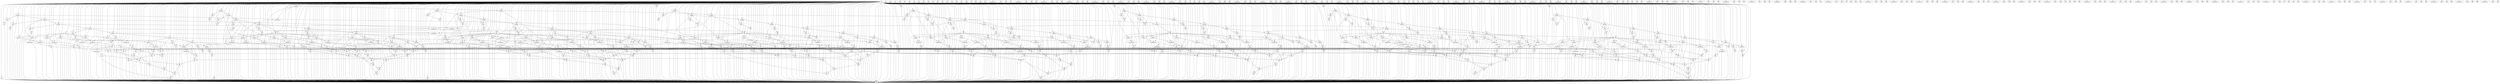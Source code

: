 digraph G {
0[label="0\n(Br)"];
1[label="1\n(PHI)"];
2[label="2\n(GetElementPtr)"];
3[label="3\n(Load)"];
4[label="4\n(Shl)"];
5[label="5\n(Br)"];
6[label="6\n(PHI)"];
7[label="7\n(PHI)"];
8[label="8\n(GetElementPtr)"];
9[label="9\n(Load)"];
10[label="10\n(IndexAdd)"];
11[label="11\n(GetElementPtr)"];
12[label="12\n(Load)"];
13[label="13\n(Mul)"];
14[label="14\n(Add)"];
15[label="15\n(IndexAdd)"];
16[label="16\n(ICmp)"];
17[label="17\n(Br)"];
18[label="18\n(PHI)"];
19[label="19\n(PHI)"];
20[label="20\n(GetElementPtr)"];
21[label="21\n(Load)"];
22[label="22\n(IndexAdd)"];
23[label="23\n(GetElementPtr)"];
24[label="24\n(Load)"];
25[label="25\n(Mul)"];
26[label="26\n(Add)"];
27[label="27\n(IndexAdd)"];
28[label="28\n(ICmp)"];
29[label="29\n(Br)"];
30[label="30\n(PHI)"];
31[label="31\n(PHI)"];
32[label="32\n(GetElementPtr)"];
33[label="33\n(Load)"];
34[label="34\n(IndexAdd)"];
35[label="35\n(GetElementPtr)"];
36[label="36\n(Load)"];
37[label="37\n(Mul)"];
38[label="38\n(Add)"];
39[label="39\n(IndexAdd)"];
40[label="40\n(ICmp)"];
41[label="41\n(Br)"];
42[label="42\n(PHI)"];
43[label="43\n(PHI)"];
44[label="44\n(GetElementPtr)"];
45[label="45\n(Load)"];
46[label="46\n(IndexAdd)"];
47[label="47\n(GetElementPtr)"];
48[label="48\n(Load)"];
49[label="49\n(Mul)"];
50[label="50\n(Add)"];
51[label="51\n(IndexAdd)"];
52[label="52\n(ICmp)"];
53[label="53\n(Br)"];
54[label="54\n(PHI)"];
55[label="55\n(PHI)"];
56[label="56\n(GetElementPtr)"];
57[label="57\n(Load)"];
58[label="58\n(IndexAdd)"];
59[label="59\n(GetElementPtr)"];
60[label="60\n(Load)"];
61[label="61\n(Mul)"];
62[label="62\n(Add)"];
63[label="63\n(IndexAdd)"];
64[label="64\n(ICmp)"];
65[label="65\n(Br)"];
66[label="66\n(PHI)"];
67[label="67\n(PHI)"];
68[label="68\n(GetElementPtr)"];
69[label="69\n(Load)"];
70[label="70\n(IndexAdd)"];
71[label="71\n(GetElementPtr)"];
72[label="72\n(Load)"];
73[label="73\n(Mul)"];
74[label="74\n(Add)"];
75[label="75\n(IndexAdd)"];
76[label="76\n(ICmp)"];
77[label="77\n(Br)"];
78[label="78\n(PHI)"];
79[label="79\n(PHI)"];
80[label="80\n(GetElementPtr)"];
81[label="81\n(Load)"];
82[label="82\n(IndexAdd)"];
83[label="83\n(GetElementPtr)"];
84[label="84\n(Load)"];
85[label="85\n(Mul)"];
86[label="86\n(Add)"];
87[label="87\n(IndexAdd)"];
88[label="88\n(ICmp)"];
89[label="89\n(Br)"];
90[label="90\n(PHI)"];
91[label="91\n(PHI)"];
92[label="92\n(GetElementPtr)"];
93[label="93\n(Load)"];
94[label="94\n(IndexAdd)"];
95[label="95\n(GetElementPtr)"];
96[label="96\n(Load)"];
97[label="97\n(Mul)"];
98[label="98\n(Add)"];
99[label="99\n(IndexAdd)"];
100[label="100\n(ICmp)"];
101[label="101\n(Br)"];
102[label="102\n(Store)"];
103[label="103\n(IndexAdd)"];
104[label="104\n(ICmp)"];
105[label="105\n(Br)"];
106[label="106\n(PHI)"];
107[label="107\n(GetElementPtr)"];
108[label="108\n(Load)"];
109[label="109\n(Shl)"];
110[label="110\n(Br)"];
111[label="111\n(PHI)"];
112[label="112\n(PHI)"];
113[label="113\n(GetElementPtr)"];
114[label="114\n(Move)"];
115[label="115\n(IndexAdd)"];
116[label="116\n(GetElementPtr)"];
117[label="117\n(Load)"];
118[label="118\n(Mul)"];
119[label="119\n(Add)"];
120[label="120\n(IndexAdd)"];
121[label="121\n(ICmp)"];
122[label="122\n(Br)"];
123[label="123\n(PHI)"];
124[label="124\n(PHI)"];
125[label="125\n(GetElementPtr)"];
126[label="126\n(Move)"];
127[label="127\n(IndexAdd)"];
128[label="128\n(GetElementPtr)"];
129[label="129\n(Load)"];
130[label="130\n(Mul)"];
131[label="131\n(Add)"];
132[label="132\n(IndexAdd)"];
133[label="133\n(ICmp)"];
134[label="134\n(Br)"];
135[label="135\n(PHI)"];
136[label="136\n(PHI)"];
137[label="137\n(GetElementPtr)"];
138[label="138\n(Move)"];
139[label="139\n(IndexAdd)"];
140[label="140\n(GetElementPtr)"];
141[label="141\n(Load)"];
142[label="142\n(Mul)"];
143[label="143\n(Add)"];
144[label="144\n(IndexAdd)"];
145[label="145\n(ICmp)"];
146[label="146\n(Br)"];
147[label="147\n(PHI)"];
148[label="148\n(PHI)"];
149[label="149\n(GetElementPtr)"];
150[label="150\n(Move)"];
151[label="151\n(IndexAdd)"];
152[label="152\n(GetElementPtr)"];
153[label="153\n(Load)"];
154[label="154\n(Mul)"];
155[label="155\n(Add)"];
156[label="156\n(IndexAdd)"];
157[label="157\n(ICmp)"];
158[label="158\n(Br)"];
159[label="159\n(PHI)"];
160[label="160\n(PHI)"];
161[label="161\n(GetElementPtr)"];
162[label="162\n(Move)"];
163[label="163\n(IndexAdd)"];
164[label="164\n(GetElementPtr)"];
165[label="165\n(Load)"];
166[label="166\n(Mul)"];
167[label="167\n(Add)"];
168[label="168\n(IndexAdd)"];
169[label="169\n(ICmp)"];
170[label="170\n(Br)"];
171[label="171\n(PHI)"];
172[label="172\n(PHI)"];
173[label="173\n(GetElementPtr)"];
174[label="174\n(Move)"];
175[label="175\n(IndexAdd)"];
176[label="176\n(GetElementPtr)"];
177[label="177\n(Load)"];
178[label="178\n(Mul)"];
179[label="179\n(Add)"];
180[label="180\n(IndexAdd)"];
181[label="181\n(ICmp)"];
182[label="182\n(Br)"];
183[label="183\n(PHI)"];
184[label="184\n(PHI)"];
185[label="185\n(GetElementPtr)"];
186[label="186\n(Move)"];
187[label="187\n(IndexAdd)"];
188[label="188\n(GetElementPtr)"];
189[label="189\n(Load)"];
190[label="190\n(Mul)"];
191[label="191\n(Add)"];
192[label="192\n(IndexAdd)"];
193[label="193\n(ICmp)"];
194[label="194\n(Br)"];
195[label="195\n(PHI)"];
196[label="196\n(PHI)"];
197[label="197\n(GetElementPtr)"];
198[label="198\n(Move)"];
199[label="199\n(IndexAdd)"];
200[label="200\n(GetElementPtr)"];
201[label="201\n(Load)"];
202[label="202\n(Mul)"];
203[label="203\n(Add)"];
204[label="204\n(IndexAdd)"];
205[label="205\n(ICmp)"];
206[label="206\n(Br)"];
207[label="207\n(Store)"];
208[label="208\n(IndexAdd)"];
209[label="209\n(ICmp)"];
210[label="210\n(Br)"];
211[label="211\n(PHI)"];
212[label="212\n(GetElementPtr)"];
213[label="213\n(Load)"];
214[label="214\n(Shl)"];
215[label="215\n(Br)"];
216[label="216\n(PHI)"];
217[label="217\n(PHI)"];
218[label="218\n(GetElementPtr)"];
219[label="219\n(Move)"];
220[label="220\n(IndexAdd)"];
221[label="221\n(GetElementPtr)"];
222[label="222\n(Load)"];
223[label="223\n(Mul)"];
224[label="224\n(Add)"];
225[label="225\n(IndexAdd)"];
226[label="226\n(ICmp)"];
227[label="227\n(Br)"];
228[label="228\n(PHI)"];
229[label="229\n(PHI)"];
230[label="230\n(GetElementPtr)"];
231[label="231\n(Move)"];
232[label="232\n(IndexAdd)"];
233[label="233\n(GetElementPtr)"];
234[label="234\n(Load)"];
235[label="235\n(Mul)"];
236[label="236\n(Add)"];
237[label="237\n(IndexAdd)"];
238[label="238\n(ICmp)"];
239[label="239\n(Br)"];
240[label="240\n(PHI)"];
241[label="241\n(PHI)"];
242[label="242\n(GetElementPtr)"];
243[label="243\n(Move)"];
244[label="244\n(IndexAdd)"];
245[label="245\n(GetElementPtr)"];
246[label="246\n(Load)"];
247[label="247\n(Mul)"];
248[label="248\n(Add)"];
249[label="249\n(IndexAdd)"];
250[label="250\n(ICmp)"];
251[label="251\n(Br)"];
252[label="252\n(PHI)"];
253[label="253\n(PHI)"];
254[label="254\n(GetElementPtr)"];
255[label="255\n(Move)"];
256[label="256\n(IndexAdd)"];
257[label="257\n(GetElementPtr)"];
258[label="258\n(Load)"];
259[label="259\n(Mul)"];
260[label="260\n(Add)"];
261[label="261\n(IndexAdd)"];
262[label="262\n(ICmp)"];
263[label="263\n(Br)"];
264[label="264\n(PHI)"];
265[label="265\n(PHI)"];
266[label="266\n(GetElementPtr)"];
267[label="267\n(Move)"];
268[label="268\n(IndexAdd)"];
269[label="269\n(GetElementPtr)"];
270[label="270\n(Load)"];
271[label="271\n(Mul)"];
272[label="272\n(Add)"];
273[label="273\n(IndexAdd)"];
274[label="274\n(ICmp)"];
275[label="275\n(Br)"];
276[label="276\n(PHI)"];
277[label="277\n(PHI)"];
278[label="278\n(GetElementPtr)"];
279[label="279\n(Move)"];
280[label="280\n(IndexAdd)"];
281[label="281\n(GetElementPtr)"];
282[label="282\n(Load)"];
283[label="283\n(Mul)"];
284[label="284\n(Add)"];
285[label="285\n(IndexAdd)"];
286[label="286\n(ICmp)"];
287[label="287\n(Br)"];
288[label="288\n(PHI)"];
289[label="289\n(PHI)"];
290[label="290\n(GetElementPtr)"];
291[label="291\n(Move)"];
292[label="292\n(IndexAdd)"];
293[label="293\n(GetElementPtr)"];
294[label="294\n(Load)"];
295[label="295\n(Mul)"];
296[label="296\n(Add)"];
297[label="297\n(IndexAdd)"];
298[label="298\n(ICmp)"];
299[label="299\n(Br)"];
300[label="300\n(PHI)"];
301[label="301\n(PHI)"];
302[label="302\n(GetElementPtr)"];
303[label="303\n(Move)"];
304[label="304\n(IndexAdd)"];
305[label="305\n(GetElementPtr)"];
306[label="306\n(Load)"];
307[label="307\n(Mul)"];
308[label="308\n(Add)"];
309[label="309\n(IndexAdd)"];
310[label="310\n(ICmp)"];
311[label="311\n(Br)"];
312[label="312\n(Store)"];
313[label="313\n(IndexAdd)"];
314[label="314\n(ICmp)"];
315[label="315\n(Br)"];
316[label="316\n(PHI)"];
317[label="317\n(GetElementPtr)"];
318[label="318\n(Load)"];
319[label="319\n(Shl)"];
320[label="320\n(Br)"];
321[label="321\n(PHI)"];
322[label="322\n(PHI)"];
323[label="323\n(GetElementPtr)"];
324[label="324\n(Move)"];
325[label="325\n(IndexAdd)"];
326[label="326\n(GetElementPtr)"];
327[label="327\n(Load)"];
328[label="328\n(Mul)"];
329[label="329\n(Add)"];
330[label="330\n(IndexAdd)"];
331[label="331\n(ICmp)"];
332[label="332\n(Br)"];
333[label="333\n(PHI)"];
334[label="334\n(PHI)"];
335[label="335\n(GetElementPtr)"];
336[label="336\n(Move)"];
337[label="337\n(IndexAdd)"];
338[label="338\n(GetElementPtr)"];
339[label="339\n(Load)"];
340[label="340\n(Mul)"];
341[label="341\n(Add)"];
342[label="342\n(IndexAdd)"];
343[label="343\n(ICmp)"];
344[label="344\n(Br)"];
345[label="345\n(PHI)"];
346[label="346\n(PHI)"];
347[label="347\n(GetElementPtr)"];
348[label="348\n(Move)"];
349[label="349\n(IndexAdd)"];
350[label="350\n(GetElementPtr)"];
351[label="351\n(Load)"];
352[label="352\n(Mul)"];
353[label="353\n(Add)"];
354[label="354\n(IndexAdd)"];
355[label="355\n(ICmp)"];
356[label="356\n(Br)"];
357[label="357\n(PHI)"];
358[label="358\n(PHI)"];
359[label="359\n(GetElementPtr)"];
360[label="360\n(Move)"];
361[label="361\n(IndexAdd)"];
362[label="362\n(GetElementPtr)"];
363[label="363\n(Load)"];
364[label="364\n(Mul)"];
365[label="365\n(Add)"];
366[label="366\n(IndexAdd)"];
367[label="367\n(ICmp)"];
368[label="368\n(Br)"];
369[label="369\n(PHI)"];
370[label="370\n(PHI)"];
371[label="371\n(GetElementPtr)"];
372[label="372\n(Move)"];
373[label="373\n(IndexAdd)"];
374[label="374\n(GetElementPtr)"];
375[label="375\n(Load)"];
376[label="376\n(Mul)"];
377[label="377\n(Add)"];
378[label="378\n(IndexAdd)"];
379[label="379\n(ICmp)"];
380[label="380\n(Br)"];
381[label="381\n(PHI)"];
382[label="382\n(PHI)"];
383[label="383\n(GetElementPtr)"];
384[label="384\n(Move)"];
385[label="385\n(IndexAdd)"];
386[label="386\n(GetElementPtr)"];
387[label="387\n(Load)"];
388[label="388\n(Mul)"];
389[label="389\n(Add)"];
390[label="390\n(IndexAdd)"];
391[label="391\n(ICmp)"];
392[label="392\n(Br)"];
393[label="393\n(PHI)"];
394[label="394\n(PHI)"];
395[label="395\n(GetElementPtr)"];
396[label="396\n(Move)"];
397[label="397\n(IndexAdd)"];
398[label="398\n(GetElementPtr)"];
399[label="399\n(Load)"];
400[label="400\n(Mul)"];
401[label="401\n(Add)"];
402[label="402\n(IndexAdd)"];
403[label="403\n(ICmp)"];
404[label="404\n(Br)"];
405[label="405\n(PHI)"];
406[label="406\n(PHI)"];
407[label="407\n(GetElementPtr)"];
408[label="408\n(Move)"];
409[label="409\n(IndexAdd)"];
410[label="410\n(GetElementPtr)"];
411[label="411\n(Load)"];
412[label="412\n(Mul)"];
413[label="413\n(Add)"];
414[label="414\n(IndexAdd)"];
415[label="415\n(ICmp)"];
416[label="416\n(Br)"];
417[label="417\n(Store)"];
418[label="418\n(IndexAdd)"];
419[label="419\n(ICmp)"];
420[label="420\n(Br)"];
421[label="421\n(PHI)"];
422[label="422\n(GetElementPtr)"];
423[label="423\n(Load)"];
424[label="424\n(Shl)"];
425[label="425\n(Br)"];
426[label="426\n(PHI)"];
427[label="427\n(PHI)"];
428[label="428\n(GetElementPtr)"];
429[label="429\n(Move)"];
430[label="430\n(IndexAdd)"];
431[label="431\n(GetElementPtr)"];
432[label="432\n(Load)"];
433[label="433\n(Mul)"];
434[label="434\n(Add)"];
435[label="435\n(IndexAdd)"];
436[label="436\n(ICmp)"];
437[label="437\n(Br)"];
438[label="438\n(PHI)"];
439[label="439\n(PHI)"];
440[label="440\n(GetElementPtr)"];
441[label="441\n(Move)"];
442[label="442\n(IndexAdd)"];
443[label="443\n(GetElementPtr)"];
444[label="444\n(Load)"];
445[label="445\n(Mul)"];
446[label="446\n(Add)"];
447[label="447\n(IndexAdd)"];
448[label="448\n(ICmp)"];
449[label="449\n(Br)"];
450[label="450\n(PHI)"];
451[label="451\n(PHI)"];
452[label="452\n(GetElementPtr)"];
453[label="453\n(Move)"];
454[label="454\n(IndexAdd)"];
455[label="455\n(GetElementPtr)"];
456[label="456\n(Load)"];
457[label="457\n(Mul)"];
458[label="458\n(Add)"];
459[label="459\n(IndexAdd)"];
460[label="460\n(ICmp)"];
461[label="461\n(Br)"];
462[label="462\n(PHI)"];
463[label="463\n(PHI)"];
464[label="464\n(GetElementPtr)"];
465[label="465\n(Move)"];
466[label="466\n(IndexAdd)"];
467[label="467\n(GetElementPtr)"];
468[label="468\n(Load)"];
469[label="469\n(Mul)"];
470[label="470\n(Add)"];
471[label="471\n(IndexAdd)"];
472[label="472\n(ICmp)"];
473[label="473\n(Br)"];
474[label="474\n(PHI)"];
475[label="475\n(PHI)"];
476[label="476\n(GetElementPtr)"];
477[label="477\n(Move)"];
478[label="478\n(IndexAdd)"];
479[label="479\n(GetElementPtr)"];
480[label="480\n(Load)"];
481[label="481\n(Mul)"];
482[label="482\n(Add)"];
483[label="483\n(IndexAdd)"];
484[label="484\n(ICmp)"];
485[label="485\n(Br)"];
486[label="486\n(PHI)"];
487[label="487\n(PHI)"];
488[label="488\n(GetElementPtr)"];
489[label="489\n(Move)"];
490[label="490\n(IndexAdd)"];
491[label="491\n(GetElementPtr)"];
492[label="492\n(Load)"];
493[label="493\n(Mul)"];
494[label="494\n(Add)"];
495[label="495\n(IndexAdd)"];
496[label="496\n(ICmp)"];
497[label="497\n(Br)"];
498[label="498\n(PHI)"];
499[label="499\n(PHI)"];
500[label="500\n(GetElementPtr)"];
501[label="501\n(Move)"];
502[label="502\n(IndexAdd)"];
503[label="503\n(GetElementPtr)"];
504[label="504\n(Load)"];
505[label="505\n(Mul)"];
506[label="506\n(Add)"];
507[label="507\n(IndexAdd)"];
508[label="508\n(ICmp)"];
509[label="509\n(Br)"];
510[label="510\n(PHI)"];
511[label="511\n(PHI)"];
512[label="512\n(GetElementPtr)"];
513[label="513\n(Move)"];
514[label="514\n(IndexAdd)"];
515[label="515\n(GetElementPtr)"];
516[label="516\n(Load)"];
517[label="517\n(Mul)"];
518[label="518\n(Add)"];
519[label="519\n(IndexAdd)"];
520[label="520\n(ICmp)"];
521[label="521\n(Br)"];
522[label="522\n(Store)"];
523[label="523\n(IndexAdd)"];
524[label="524\n(ICmp)"];
525[label="525\n(Br)"];
526[label="526\n(PHI)"];
527[label="527\n(GetElementPtr)"];
528[label="528\n(Load)"];
529[label="529\n(Shl)"];
530[label="530\n(Br)"];
531[label="531\n(PHI)"];
532[label="532\n(PHI)"];
533[label="533\n(GetElementPtr)"];
534[label="534\n(Move)"];
535[label="535\n(IndexAdd)"];
536[label="536\n(GetElementPtr)"];
537[label="537\n(Load)"];
538[label="538\n(Mul)"];
539[label="539\n(Add)"];
540[label="540\n(IndexAdd)"];
541[label="541\n(ICmp)"];
542[label="542\n(Br)"];
543[label="543\n(PHI)"];
544[label="544\n(PHI)"];
545[label="545\n(GetElementPtr)"];
546[label="546\n(Move)"];
547[label="547\n(IndexAdd)"];
548[label="548\n(GetElementPtr)"];
549[label="549\n(Load)"];
550[label="550\n(Mul)"];
551[label="551\n(Add)"];
552[label="552\n(IndexAdd)"];
553[label="553\n(ICmp)"];
554[label="554\n(Br)"];
555[label="555\n(PHI)"];
556[label="556\n(PHI)"];
557[label="557\n(GetElementPtr)"];
558[label="558\n(Move)"];
559[label="559\n(IndexAdd)"];
560[label="560\n(GetElementPtr)"];
561[label="561\n(Load)"];
562[label="562\n(Mul)"];
563[label="563\n(Add)"];
564[label="564\n(IndexAdd)"];
565[label="565\n(ICmp)"];
566[label="566\n(Br)"];
567[label="567\n(PHI)"];
568[label="568\n(PHI)"];
569[label="569\n(GetElementPtr)"];
570[label="570\n(Move)"];
571[label="571\n(IndexAdd)"];
572[label="572\n(GetElementPtr)"];
573[label="573\n(Load)"];
574[label="574\n(Mul)"];
575[label="575\n(Add)"];
576[label="576\n(IndexAdd)"];
577[label="577\n(ICmp)"];
578[label="578\n(Br)"];
579[label="579\n(PHI)"];
580[label="580\n(PHI)"];
581[label="581\n(GetElementPtr)"];
582[label="582\n(Move)"];
583[label="583\n(IndexAdd)"];
584[label="584\n(GetElementPtr)"];
585[label="585\n(Load)"];
586[label="586\n(Mul)"];
587[label="587\n(Add)"];
588[label="588\n(IndexAdd)"];
589[label="589\n(ICmp)"];
590[label="590\n(Br)"];
591[label="591\n(PHI)"];
592[label="592\n(PHI)"];
593[label="593\n(GetElementPtr)"];
594[label="594\n(Move)"];
595[label="595\n(IndexAdd)"];
596[label="596\n(GetElementPtr)"];
597[label="597\n(Load)"];
598[label="598\n(Mul)"];
599[label="599\n(Add)"];
600[label="600\n(IndexAdd)"];
601[label="601\n(ICmp)"];
602[label="602\n(Br)"];
603[label="603\n(PHI)"];
604[label="604\n(PHI)"];
605[label="605\n(GetElementPtr)"];
606[label="606\n(Move)"];
607[label="607\n(IndexAdd)"];
608[label="608\n(GetElementPtr)"];
609[label="609\n(Load)"];
610[label="610\n(Mul)"];
611[label="611\n(Add)"];
612[label="612\n(IndexAdd)"];
613[label="613\n(ICmp)"];
614[label="614\n(Br)"];
615[label="615\n(PHI)"];
616[label="616\n(PHI)"];
617[label="617\n(GetElementPtr)"];
618[label="618\n(Move)"];
619[label="619\n(IndexAdd)"];
620[label="620\n(GetElementPtr)"];
621[label="621\n(Load)"];
622[label="622\n(Mul)"];
623[label="623\n(Add)"];
624[label="624\n(IndexAdd)"];
625[label="625\n(ICmp)"];
626[label="626\n(Br)"];
627[label="627\n(Store)"];
628[label="628\n(IndexAdd)"];
629[label="629\n(ICmp)"];
630[label="630\n(Br)"];
631[label="631\n(PHI)"];
632[label="632\n(GetElementPtr)"];
633[label="633\n(Load)"];
634[label="634\n(Shl)"];
635[label="635\n(Br)"];
636[label="636\n(PHI)"];
637[label="637\n(PHI)"];
638[label="638\n(GetElementPtr)"];
639[label="639\n(Move)"];
640[label="640\n(IndexAdd)"];
641[label="641\n(GetElementPtr)"];
642[label="642\n(Load)"];
643[label="643\n(Mul)"];
644[label="644\n(Add)"];
645[label="645\n(IndexAdd)"];
646[label="646\n(ICmp)"];
647[label="647\n(Br)"];
648[label="648\n(PHI)"];
649[label="649\n(PHI)"];
650[label="650\n(GetElementPtr)"];
651[label="651\n(Move)"];
652[label="652\n(IndexAdd)"];
653[label="653\n(GetElementPtr)"];
654[label="654\n(Load)"];
655[label="655\n(Mul)"];
656[label="656\n(Add)"];
657[label="657\n(IndexAdd)"];
658[label="658\n(ICmp)"];
659[label="659\n(Br)"];
660[label="660\n(PHI)"];
661[label="661\n(PHI)"];
662[label="662\n(GetElementPtr)"];
663[label="663\n(Move)"];
664[label="664\n(IndexAdd)"];
665[label="665\n(GetElementPtr)"];
666[label="666\n(Load)"];
667[label="667\n(Mul)"];
668[label="668\n(Add)"];
669[label="669\n(IndexAdd)"];
670[label="670\n(ICmp)"];
671[label="671\n(Br)"];
672[label="672\n(PHI)"];
673[label="673\n(PHI)"];
674[label="674\n(GetElementPtr)"];
675[label="675\n(Move)"];
676[label="676\n(IndexAdd)"];
677[label="677\n(GetElementPtr)"];
678[label="678\n(Load)"];
679[label="679\n(Mul)"];
680[label="680\n(Add)"];
681[label="681\n(IndexAdd)"];
682[label="682\n(ICmp)"];
683[label="683\n(Br)"];
684[label="684\n(PHI)"];
685[label="685\n(PHI)"];
686[label="686\n(GetElementPtr)"];
687[label="687\n(Move)"];
688[label="688\n(IndexAdd)"];
689[label="689\n(GetElementPtr)"];
690[label="690\n(Load)"];
691[label="691\n(Mul)"];
692[label="692\n(Add)"];
693[label="693\n(IndexAdd)"];
694[label="694\n(ICmp)"];
695[label="695\n(Br)"];
696[label="696\n(PHI)"];
697[label="697\n(PHI)"];
698[label="698\n(GetElementPtr)"];
699[label="699\n(Move)"];
700[label="700\n(IndexAdd)"];
701[label="701\n(GetElementPtr)"];
702[label="702\n(Load)"];
703[label="703\n(Mul)"];
704[label="704\n(Add)"];
705[label="705\n(IndexAdd)"];
706[label="706\n(ICmp)"];
707[label="707\n(Br)"];
708[label="708\n(PHI)"];
709[label="709\n(PHI)"];
710[label="710\n(GetElementPtr)"];
711[label="711\n(Move)"];
712[label="712\n(IndexAdd)"];
713[label="713\n(GetElementPtr)"];
714[label="714\n(Load)"];
715[label="715\n(Mul)"];
716[label="716\n(Add)"];
717[label="717\n(IndexAdd)"];
718[label="718\n(ICmp)"];
719[label="719\n(Br)"];
720[label="720\n(PHI)"];
721[label="721\n(PHI)"];
722[label="722\n(GetElementPtr)"];
723[label="723\n(Move)"];
724[label="724\n(IndexAdd)"];
725[label="725\n(GetElementPtr)"];
726[label="726\n(Load)"];
727[label="727\n(Mul)"];
728[label="728\n(Add)"];
729[label="729\n(IndexAdd)"];
730[label="730\n(ICmp)"];
731[label="731\n(Br)"];
732[label="732\n(Store)"];
733[label="733\n(IndexAdd)"];
734[label="734\n(ICmp)"];
735[label="735\n(Br)"];
736[label="736\n(PHI)"];
737[label="737\n(GetElementPtr)"];
738[label="738\n(Load)"];
739[label="739\n(Shl)"];
740[label="740\n(Br)"];
741[label="741\n(PHI)"];
742[label="742\n(PHI)"];
743[label="743\n(GetElementPtr)"];
744[label="744\n(Move)"];
745[label="745\n(IndexAdd)"];
746[label="746\n(GetElementPtr)"];
747[label="747\n(Load)"];
748[label="748\n(Mul)"];
749[label="749\n(Add)"];
750[label="750\n(IndexAdd)"];
751[label="751\n(ICmp)"];
752[label="752\n(Br)"];
753[label="753\n(PHI)"];
754[label="754\n(PHI)"];
755[label="755\n(GetElementPtr)"];
756[label="756\n(Move)"];
757[label="757\n(IndexAdd)"];
758[label="758\n(GetElementPtr)"];
759[label="759\n(Load)"];
760[label="760\n(Mul)"];
761[label="761\n(Add)"];
762[label="762\n(IndexAdd)"];
763[label="763\n(ICmp)"];
764[label="764\n(Br)"];
765[label="765\n(PHI)"];
766[label="766\n(PHI)"];
767[label="767\n(GetElementPtr)"];
768[label="768\n(Move)"];
769[label="769\n(IndexAdd)"];
770[label="770\n(GetElementPtr)"];
771[label="771\n(Load)"];
772[label="772\n(Mul)"];
773[label="773\n(Add)"];
774[label="774\n(IndexAdd)"];
775[label="775\n(ICmp)"];
776[label="776\n(Br)"];
777[label="777\n(PHI)"];
778[label="778\n(PHI)"];
779[label="779\n(GetElementPtr)"];
780[label="780\n(Move)"];
781[label="781\n(IndexAdd)"];
782[label="782\n(GetElementPtr)"];
783[label="783\n(Load)"];
784[label="784\n(Mul)"];
785[label="785\n(Add)"];
786[label="786\n(IndexAdd)"];
787[label="787\n(ICmp)"];
788[label="788\n(Br)"];
789[label="789\n(PHI)"];
790[label="790\n(PHI)"];
791[label="791\n(GetElementPtr)"];
792[label="792\n(Move)"];
793[label="793\n(IndexAdd)"];
794[label="794\n(GetElementPtr)"];
795[label="795\n(Load)"];
796[label="796\n(Mul)"];
797[label="797\n(Add)"];
798[label="798\n(IndexAdd)"];
799[label="799\n(ICmp)"];
800[label="800\n(Br)"];
801[label="801\n(PHI)"];
802[label="802\n(PHI)"];
803[label="803\n(GetElementPtr)"];
804[label="804\n(Move)"];
805[label="805\n(IndexAdd)"];
806[label="806\n(GetElementPtr)"];
807[label="807\n(Load)"];
808[label="808\n(Mul)"];
809[label="809\n(Add)"];
810[label="810\n(IndexAdd)"];
811[label="811\n(ICmp)"];
812[label="812\n(Br)"];
813[label="813\n(PHI)"];
814[label="814\n(PHI)"];
815[label="815\n(GetElementPtr)"];
816[label="816\n(Move)"];
817[label="817\n(IndexAdd)"];
818[label="818\n(GetElementPtr)"];
819[label="819\n(Load)"];
820[label="820\n(Mul)"];
821[label="821\n(Add)"];
822[label="822\n(IndexAdd)"];
823[label="823\n(ICmp)"];
824[label="824\n(Br)"];
825[label="825\n(PHI)"];
826[label="826\n(PHI)"];
827[label="827\n(GetElementPtr)"];
828[label="828\n(Move)"];
829[label="829\n(IndexAdd)"];
830[label="830\n(GetElementPtr)"];
831[label="831\n(Load)"];
832[label="832\n(Mul)"];
833[label="833\n(Add)"];
834[label="834\n(IndexAdd)"];
835[label="835\n(ICmp)"];
836[label="836\n(Br)"];
837[label="837\n(Store)"];
838[label="838\n(IndexAdd)"];
839[label="839\n(ICmp)"];
840[label="840\n(Br)"];
841[label="841\n(Ret)"];
839->840 ;
838->839 ;
833->837 ;
835->836 ;
834->835 ;
831->832 ;
830->831 ;
829->830 ;
823->824 ;
822->823 ;
819->820 ;
818->819 ;
817->818 ;
811->812 ;
810->811 ;
807->808 ;
806->807 ;
805->806 ;
799->800 ;
798->799 ;
795->796 ;
794->795 ;
793->794 ;
787->788 ;
786->787 ;
783->784 ;
782->783 ;
781->782 ;
775->776 ;
774->775 ;
771->772 ;
770->771 ;
769->770 ;
763->764 ;
762->763 ;
759->760 ;
758->759 ;
757->758 ;
751->752 ;
750->751 ;
747->748 ;
746->747 ;
745->746 ;
739->829 ;
739->817 ;
739->805 ;
739->793 ;
739->781 ;
739->769 ;
739->757 ;
739->745 ;
737->837 ;
737->738 ;
728->732 ;
730->731 ;
729->730 ;
726->727 ;
725->726 ;
724->725 ;
718->719 ;
717->718 ;
714->715 ;
713->714 ;
712->713 ;
706->707 ;
705->706 ;
702->703 ;
701->702 ;
700->701 ;
694->695 ;
693->694 ;
690->691 ;
689->690 ;
688->689 ;
682->683 ;
681->682 ;
678->679 ;
677->678 ;
337->338 ;
331->332 ;
330->331 ;
327->328 ;
326->327 ;
325->326 ;
319->409 ;
319->397 ;
319->385 ;
319->373 ;
319->361 ;
319->349 ;
319->337 ;
319->325 ;
317->417 ;
317->318 ;
308->312 ;
310->311 ;
309->310 ;
306->307 ;
305->306 ;
304->305 ;
298->299 ;
297->298 ;
294->295 ;
293->294 ;
292->293 ;
286->287 ;
285->286 ;
282->283 ;
281->282 ;
280->281 ;
274->275 ;
273->274 ;
270->271 ;
269->270 ;
268->269 ;
262->263 ;
261->262 ;
258->259 ;
257->258 ;
256->257 ;
250->251 ;
249->250 ;
246->247 ;
245->246 ;
244->245 ;
238->239 ;
237->238 ;
234->235 ;
233->234 ;
232->233 ;
226->227 ;
225->226 ;
222->223 ;
221->222 ;
220->221 ;
214->304 ;
214->292 ;
214->280 ;
214->268 ;
214->256 ;
214->244 ;
214->232 ;
214->220 ;
212->312 ;
212->213 ;
203->207 ;
205->206 ;
204->205 ;
201->202 ;
200->201 ;
199->200 ;
193->194 ;
192->193 ;
189->190 ;
188->189 ;
187->188 ;
181->182 ;
180->181 ;
177->178 ;
176->177 ;
175->176 ;
169->170 ;
168->169 ;
165->166 ;
80->81 ;
76->77 ;
75->76 ;
72->73 ;
69->73 ;
71->72 ;
70->71 ;
68->69 ;
64->65 ;
63->64 ;
60->61 ;
57->61 ;
59->60 ;
58->59 ;
56->57 ;
52->53 ;
51->52 ;
48->49 ;
45->49 ;
47->48 ;
46->47 ;
44->45 ;
40->41 ;
20->21 ;
16->17 ;
15->16 ;
12->13 ;
9->13 ;
2->102 ;
2->3 ;
8->9 ;
4->94 ;
4->82 ;
4->70 ;
4->58 ;
4->46 ;
4->34 ;
4->22 ;
4->10 ;
10->11 ;
11->12 ;
22->23 ;
23->24 ;
21->25 ;
24->25 ;
27->28 ;
28->29 ;
32->33 ;
34->35 ;
35->36 ;
33->37 ;
36->37 ;
39->40 ;
82->83 ;
83->84 ;
81->85 ;
84->85 ;
87->88 ;
88->89 ;
92->93 ;
94->95 ;
95->96 ;
93->97 ;
96->97 ;
99->100 ;
100->101 ;
98->102 ;
107->207 ;
107->108 ;
109->199 ;
109->187 ;
109->175 ;
109->163 ;
109->151 ;
109->139 ;
109->127 ;
109->115 ;
115->116 ;
116->117 ;
117->118 ;
120->121 ;
121->122 ;
127->128 ;
128->129 ;
129->130 ;
132->133 ;
133->134 ;
139->140 ;
140->141 ;
141->142 ;
144->145 ;
145->146 ;
151->152 ;
152->153 ;
153->154 ;
156->157 ;
157->158 ;
163->164 ;
164->165 ;
338->339 ;
339->340 ;
342->343 ;
343->344 ;
349->350 ;
350->351 ;
351->352 ;
354->355 ;
355->356 ;
361->362 ;
362->363 ;
363->364 ;
366->367 ;
367->368 ;
373->374 ;
374->375 ;
375->376 ;
378->379 ;
379->380 ;
385->386 ;
386->387 ;
387->388 ;
390->391 ;
391->392 ;
397->398 ;
398->399 ;
399->400 ;
402->403 ;
403->404 ;
409->410 ;
410->411 ;
411->412 ;
414->415 ;
415->416 ;
413->417 ;
422->522 ;
422->423 ;
424->514 ;
424->502 ;
424->490 ;
424->478 ;
424->466 ;
424->454 ;
424->442 ;
424->430 ;
430->431 ;
431->432 ;
432->433 ;
435->436 ;
436->437 ;
442->443 ;
443->444 ;
444->445 ;
447->448 ;
448->449 ;
454->455 ;
455->456 ;
456->457 ;
459->460 ;
460->461 ;
466->467 ;
467->468 ;
468->469 ;
471->472 ;
472->473 ;
478->479 ;
479->480 ;
480->481 ;
483->484 ;
484->485 ;
490->491 ;
491->492 ;
492->493 ;
495->496 ;
496->497 ;
502->503 ;
503->504 ;
504->505 ;
507->508 ;
508->509 ;
514->515 ;
515->516 ;
516->517 ;
519->520 ;
520->521 ;
518->522 ;
527->627 ;
527->528 ;
529->619 ;
529->607 ;
529->595 ;
529->583 ;
529->571 ;
529->559 ;
529->547 ;
529->535 ;
535->536 ;
536->537 ;
537->538 ;
540->541 ;
541->542 ;
547->548 ;
548->549 ;
549->550 ;
552->553 ;
553->554 ;
559->560 ;
560->561 ;
561->562 ;
564->565 ;
565->566 ;
571->572 ;
572->573 ;
573->574 ;
576->577 ;
577->578 ;
583->584 ;
584->585 ;
585->586 ;
588->589 ;
589->590 ;
595->596 ;
596->597 ;
597->598 ;
600->601 ;
601->602 ;
607->608 ;
608->609 ;
609->610 ;
612->613 ;
613->614 ;
619->620 ;
620->621 ;
621->622 ;
624->625 ;
625->626 ;
623->627 ;
632->732 ;
632->633 ;
634->724 ;
634->712 ;
634->700 ;
634->688 ;
634->676 ;
634->664 ;
634->652 ;
634->640 ;
640->641 ;
641->642 ;
642->643 ;
645->646 ;
646->647 ;
652->653 ;
653->654 ;
654->655 ;
657->658 ;
658->659 ;
664->665 ;
665->666 ;
666->667 ;
669->670 ;
670->671 ;
676->677 ;
822->829 ;
822->834 ;
810->817 ;
810->822 ;
798->805 ;
798->810 ;
786->793 ;
786->798 ;
774->781 ;
774->786 ;
762->769 ;
762->774 ;
750->757 ;
750->762 ;
733->737 ;
733->739 ;
733->838 ;
717->724 ;
717->729 ;
705->712 ;
705->717 ;
693->700 ;
693->705 ;
681->688 ;
681->693 ;
669->676 ;
669->681 ;
657->664 ;
657->669 ;
645->652 ;
645->657 ;
628->632 ;
628->634 ;
628->733 ;
612->619 ;
612->624 ;
600->607 ;
600->612 ;
588->595 ;
588->600 ;
576->583 ;
576->588 ;
564->571 ;
564->576 ;
552->559 ;
552->564 ;
540->547 ;
540->552 ;
523->527 ;
523->529 ;
523->628 ;
507->514 ;
507->519 ;
495->502 ;
495->507 ;
483->490 ;
483->495 ;
471->478 ;
471->483 ;
459->466 ;
459->471 ;
447->454 ;
447->459 ;
435->442 ;
435->447 ;
418->422 ;
418->424 ;
418->523 ;
402->409 ;
402->414 ;
390->397 ;
390->402 ;
378->385 ;
378->390 ;
366->373 ;
366->378 ;
354->361 ;
354->366 ;
342->349 ;
342->354 ;
330->337 ;
330->342 ;
313->317 ;
313->319 ;
313->418 ;
297->304 ;
297->309 ;
285->292 ;
285->297 ;
273->280 ;
273->285 ;
261->268 ;
261->273 ;
249->256 ;
249->261 ;
237->244 ;
237->249 ;
225->232 ;
225->237 ;
208->212 ;
208->214 ;
208->313 ;
192->199 ;
192->204 ;
180->187 ;
180->192 ;
168->175 ;
168->180 ;
156->163 ;
156->168 ;
144->151 ;
144->156 ;
132->139 ;
132->144 ;
120->127 ;
120->132 ;
103->107 ;
103->109 ;
103->208 ;
87->92 ;
87->94 ;
87->99 ;
75->80 ;
75->82 ;
75->87 ;
63->68 ;
63->70 ;
63->75 ;
51->56 ;
51->58 ;
51->63 ;
39->44 ;
39->46 ;
39->51 ;
27->32 ;
27->34 ;
27->39 ;
15->20 ;
15->22 ;
15->27 ;
0->2 ;
0->3 ;
0->4 ;
0->5 ;
0->8 ;
0->9 ;
0->10 ;
0->11 ;
0->12 ;
0->13 ;
0->14 ;
0->15 ;
0->16 ;
0->17 ;
0->20 ;
0->21 ;
0->22 ;
0->23 ;
0->24 ;
0->25 ;
0->26 ;
0->27 ;
0->28 ;
0->29 ;
0->32 ;
0->33 ;
0->34 ;
0->35 ;
0->36 ;
0->37 ;
0->38 ;
0->39 ;
0->40 ;
0->41 ;
0->44 ;
0->45 ;
0->46 ;
0->47 ;
0->48 ;
0->49 ;
0->50 ;
0->51 ;
0->52 ;
0->53 ;
0->56 ;
0->57 ;
0->58 ;
0->59 ;
0->60 ;
0->61 ;
0->62 ;
0->63 ;
0->64 ;
0->65 ;
0->68 ;
0->69 ;
0->70 ;
0->71 ;
0->72 ;
0->73 ;
0->74 ;
0->75 ;
0->76 ;
0->77 ;
0->80 ;
0->81 ;
0->82 ;
0->83 ;
0->84 ;
0->85 ;
0->86 ;
0->87 ;
0->88 ;
0->89 ;
0->92 ;
0->93 ;
0->94 ;
0->95 ;
0->96 ;
0->97 ;
0->98 ;
0->99 ;
0->100 ;
0->101 ;
0->102 ;
0->103 ;
0->107 ;
0->108 ;
0->109 ;
0->110 ;
0->115 ;
0->116 ;
0->117 ;
0->118 ;
0->119 ;
0->120 ;
0->121 ;
0->122 ;
0->127 ;
0->128 ;
0->129 ;
0->130 ;
0->131 ;
0->132 ;
0->133 ;
0->134 ;
0->139 ;
0->140 ;
0->141 ;
0->142 ;
0->143 ;
0->144 ;
0->145 ;
0->146 ;
0->151 ;
0->152 ;
0->153 ;
0->154 ;
0->155 ;
0->156 ;
0->157 ;
0->158 ;
0->163 ;
0->164 ;
0->165 ;
0->166 ;
0->167 ;
0->168 ;
0->169 ;
0->170 ;
0->175 ;
0->176 ;
0->177 ;
0->178 ;
0->179 ;
0->180 ;
0->181 ;
0->182 ;
0->187 ;
0->188 ;
0->189 ;
0->190 ;
0->191 ;
0->192 ;
0->193 ;
0->194 ;
0->199 ;
0->200 ;
0->201 ;
0->202 ;
0->203 ;
0->204 ;
0->205 ;
0->206 ;
0->207 ;
0->208 ;
0->212 ;
0->213 ;
0->214 ;
0->215 ;
0->220 ;
0->221 ;
0->222 ;
0->223 ;
0->224 ;
0->225 ;
0->226 ;
0->227 ;
0->232 ;
0->233 ;
0->234 ;
0->235 ;
0->236 ;
0->237 ;
0->238 ;
0->239 ;
0->244 ;
0->245 ;
0->246 ;
0->247 ;
0->248 ;
0->249 ;
0->250 ;
0->251 ;
0->256 ;
0->257 ;
0->258 ;
0->259 ;
0->260 ;
0->261 ;
0->262 ;
0->263 ;
0->268 ;
0->269 ;
0->270 ;
0->271 ;
0->272 ;
0->273 ;
0->274 ;
0->275 ;
0->280 ;
0->281 ;
0->282 ;
0->283 ;
0->284 ;
0->285 ;
0->286 ;
0->287 ;
0->292 ;
0->293 ;
0->294 ;
0->295 ;
0->296 ;
0->297 ;
0->298 ;
0->299 ;
0->304 ;
0->305 ;
0->306 ;
0->307 ;
0->308 ;
0->309 ;
0->310 ;
0->311 ;
0->312 ;
0->313 ;
0->317 ;
0->318 ;
0->319 ;
0->320 ;
0->325 ;
0->326 ;
0->327 ;
0->328 ;
0->329 ;
0->330 ;
0->331 ;
0->332 ;
0->337 ;
0->338 ;
0->339 ;
0->340 ;
0->341 ;
0->342 ;
0->343 ;
0->344 ;
0->349 ;
0->350 ;
0->351 ;
0->352 ;
0->353 ;
0->354 ;
0->355 ;
0->356 ;
0->361 ;
0->362 ;
0->363 ;
0->364 ;
0->365 ;
0->366 ;
0->367 ;
0->368 ;
0->373 ;
0->374 ;
0->375 ;
0->376 ;
0->377 ;
0->378 ;
0->379 ;
0->380 ;
0->385 ;
0->386 ;
0->387 ;
0->388 ;
0->389 ;
0->390 ;
0->391 ;
0->392 ;
0->397 ;
0->398 ;
0->399 ;
0->400 ;
0->401 ;
0->402 ;
0->403 ;
0->404 ;
0->409 ;
0->410 ;
0->411 ;
0->412 ;
0->413 ;
0->414 ;
0->415 ;
0->416 ;
0->417 ;
0->418 ;
0->422 ;
0->423 ;
0->424 ;
0->425 ;
0->430 ;
0->431 ;
0->432 ;
0->433 ;
0->434 ;
0->435 ;
0->436 ;
0->437 ;
0->442 ;
0->443 ;
0->444 ;
0->445 ;
0->446 ;
0->447 ;
0->448 ;
0->449 ;
0->454 ;
0->455 ;
0->456 ;
0->457 ;
0->458 ;
0->459 ;
0->460 ;
0->461 ;
0->466 ;
0->467 ;
0->468 ;
0->469 ;
0->470 ;
0->471 ;
0->472 ;
0->473 ;
0->478 ;
0->479 ;
0->480 ;
0->481 ;
0->482 ;
0->483 ;
0->484 ;
0->485 ;
0->490 ;
0->491 ;
0->492 ;
0->493 ;
0->494 ;
0->495 ;
0->496 ;
0->497 ;
0->502 ;
0->503 ;
0->504 ;
0->505 ;
0->506 ;
0->507 ;
0->508 ;
0->509 ;
0->514 ;
0->515 ;
0->516 ;
0->517 ;
0->518 ;
0->519 ;
0->520 ;
0->521 ;
0->522 ;
0->523 ;
0->527 ;
0->528 ;
0->529 ;
0->530 ;
0->535 ;
0->536 ;
0->537 ;
0->538 ;
0->539 ;
0->540 ;
0->541 ;
0->542 ;
0->547 ;
0->548 ;
0->549 ;
0->550 ;
0->551 ;
0->552 ;
0->553 ;
0->554 ;
0->559 ;
0->560 ;
0->561 ;
0->562 ;
0->563 ;
0->564 ;
0->565 ;
0->566 ;
0->571 ;
0->572 ;
0->573 ;
0->574 ;
0->575 ;
0->576 ;
0->577 ;
0->578 ;
0->583 ;
0->584 ;
0->585 ;
0->586 ;
0->587 ;
0->588 ;
0->589 ;
0->590 ;
0->595 ;
0->596 ;
0->597 ;
0->598 ;
0->599 ;
0->600 ;
0->601 ;
0->602 ;
0->607 ;
0->608 ;
0->609 ;
0->610 ;
0->611 ;
0->612 ;
0->613 ;
0->614 ;
0->619 ;
0->620 ;
0->621 ;
0->622 ;
0->623 ;
0->624 ;
0->625 ;
0->626 ;
0->627 ;
0->628 ;
0->632 ;
0->633 ;
0->634 ;
0->635 ;
0->640 ;
0->641 ;
0->642 ;
0->643 ;
0->644 ;
0->645 ;
0->646 ;
0->647 ;
0->652 ;
0->653 ;
0->654 ;
0->655 ;
0->656 ;
0->657 ;
0->658 ;
0->659 ;
0->664 ;
0->665 ;
0->666 ;
0->667 ;
0->668 ;
0->669 ;
0->670 ;
0->671 ;
0->676 ;
0->677 ;
0->678 ;
0->679 ;
0->680 ;
0->681 ;
0->682 ;
0->683 ;
0->688 ;
0->689 ;
0->690 ;
0->691 ;
0->692 ;
0->693 ;
0->694 ;
0->695 ;
0->700 ;
0->701 ;
0->702 ;
0->703 ;
0->704 ;
0->705 ;
0->706 ;
0->707 ;
0->712 ;
0->713 ;
0->714 ;
0->715 ;
0->716 ;
0->717 ;
0->718 ;
0->719 ;
0->724 ;
0->725 ;
0->726 ;
0->727 ;
0->728 ;
0->729 ;
0->730 ;
0->731 ;
0->732 ;
0->733 ;
0->737 ;
0->738 ;
0->739 ;
0->740 ;
0->745 ;
0->746 ;
0->747 ;
0->748 ;
0->749 ;
0->750 ;
0->751 ;
0->752 ;
0->757 ;
0->758 ;
0->759 ;
0->760 ;
0->761 ;
0->762 ;
0->763 ;
0->764 ;
0->769 ;
0->770 ;
0->771 ;
0->772 ;
0->773 ;
0->774 ;
0->775 ;
0->776 ;
0->781 ;
0->782 ;
0->783 ;
0->784 ;
0->785 ;
0->786 ;
0->787 ;
0->788 ;
0->793 ;
0->794 ;
0->795 ;
0->796 ;
0->797 ;
0->798 ;
0->799 ;
0->800 ;
0->805 ;
0->806 ;
0->807 ;
0->808 ;
0->809 ;
0->810 ;
0->811 ;
0->812 ;
0->817 ;
0->818 ;
0->819 ;
0->820 ;
0->821 ;
0->822 ;
0->823 ;
0->824 ;
0->829 ;
0->830 ;
0->831 ;
0->832 ;
0->833 ;
0->834 ;
0->835 ;
0->836 ;
0->837 ;
0->838 ;
0->839 ;
0->840 ;
2->840 ;
3->840 ;
4->840 ;
5->840 ;
8->840 ;
9->840 ;
10->840 ;
11->840 ;
12->840 ;
13->840 ;
14->840 ;
15->840 ;
16->840 ;
17->840 ;
20->840 ;
21->840 ;
22->840 ;
23->840 ;
24->840 ;
25->840 ;
26->840 ;
27->840 ;
28->840 ;
29->840 ;
32->840 ;
33->840 ;
34->840 ;
35->840 ;
36->840 ;
37->840 ;
38->840 ;
39->840 ;
40->840 ;
41->840 ;
44->840 ;
45->840 ;
46->840 ;
47->840 ;
48->840 ;
49->840 ;
50->840 ;
51->840 ;
52->840 ;
53->840 ;
56->840 ;
57->840 ;
58->840 ;
59->840 ;
60->840 ;
61->840 ;
62->840 ;
63->840 ;
64->840 ;
65->840 ;
68->840 ;
69->840 ;
70->840 ;
71->840 ;
72->840 ;
73->840 ;
74->840 ;
75->840 ;
76->840 ;
77->840 ;
80->840 ;
81->840 ;
82->840 ;
83->840 ;
84->840 ;
85->840 ;
86->840 ;
87->840 ;
88->840 ;
89->840 ;
92->840 ;
93->840 ;
94->840 ;
95->840 ;
96->840 ;
97->840 ;
98->840 ;
99->840 ;
100->840 ;
101->840 ;
102->840 ;
103->840 ;
107->840 ;
108->840 ;
109->840 ;
110->840 ;
115->840 ;
116->840 ;
117->840 ;
118->840 ;
119->840 ;
120->840 ;
121->840 ;
122->840 ;
127->840 ;
128->840 ;
129->840 ;
130->840 ;
131->840 ;
132->840 ;
133->840 ;
134->840 ;
139->840 ;
140->840 ;
141->840 ;
142->840 ;
143->840 ;
144->840 ;
145->840 ;
146->840 ;
151->840 ;
152->840 ;
153->840 ;
154->840 ;
155->840 ;
156->840 ;
157->840 ;
158->840 ;
163->840 ;
164->840 ;
165->840 ;
166->840 ;
167->840 ;
168->840 ;
169->840 ;
170->840 ;
175->840 ;
176->840 ;
177->840 ;
178->840 ;
179->840 ;
180->840 ;
181->840 ;
182->840 ;
187->840 ;
188->840 ;
189->840 ;
190->840 ;
191->840 ;
192->840 ;
193->840 ;
194->840 ;
199->840 ;
200->840 ;
201->840 ;
202->840 ;
203->840 ;
204->840 ;
205->840 ;
206->840 ;
207->840 ;
208->840 ;
212->840 ;
213->840 ;
214->840 ;
215->840 ;
220->840 ;
221->840 ;
222->840 ;
223->840 ;
224->840 ;
225->840 ;
226->840 ;
227->840 ;
232->840 ;
233->840 ;
234->840 ;
235->840 ;
236->840 ;
237->840 ;
238->840 ;
239->840 ;
244->840 ;
245->840 ;
246->840 ;
247->840 ;
248->840 ;
249->840 ;
250->840 ;
251->840 ;
256->840 ;
257->840 ;
258->840 ;
259->840 ;
260->840 ;
261->840 ;
262->840 ;
263->840 ;
268->840 ;
269->840 ;
270->840 ;
271->840 ;
272->840 ;
273->840 ;
274->840 ;
275->840 ;
280->840 ;
281->840 ;
282->840 ;
283->840 ;
284->840 ;
285->840 ;
286->840 ;
287->840 ;
292->840 ;
293->840 ;
294->840 ;
295->840 ;
296->840 ;
297->840 ;
298->840 ;
299->840 ;
304->840 ;
305->840 ;
306->840 ;
307->840 ;
308->840 ;
309->840 ;
310->840 ;
311->840 ;
312->840 ;
313->840 ;
317->840 ;
318->840 ;
319->840 ;
320->840 ;
325->840 ;
326->840 ;
327->840 ;
328->840 ;
329->840 ;
330->840 ;
331->840 ;
332->840 ;
337->840 ;
338->840 ;
339->840 ;
340->840 ;
341->840 ;
342->840 ;
343->840 ;
344->840 ;
349->840 ;
350->840 ;
351->840 ;
352->840 ;
353->840 ;
354->840 ;
355->840 ;
356->840 ;
361->840 ;
362->840 ;
363->840 ;
364->840 ;
365->840 ;
366->840 ;
367->840 ;
368->840 ;
373->840 ;
374->840 ;
375->840 ;
376->840 ;
377->840 ;
378->840 ;
379->840 ;
380->840 ;
385->840 ;
386->840 ;
387->840 ;
388->840 ;
389->840 ;
390->840 ;
391->840 ;
392->840 ;
397->840 ;
398->840 ;
399->840 ;
400->840 ;
401->840 ;
402->840 ;
403->840 ;
404->840 ;
409->840 ;
410->840 ;
411->840 ;
412->840 ;
413->840 ;
414->840 ;
415->840 ;
416->840 ;
417->840 ;
418->840 ;
422->840 ;
423->840 ;
424->840 ;
425->840 ;
430->840 ;
431->840 ;
432->840 ;
433->840 ;
434->840 ;
435->840 ;
436->840 ;
437->840 ;
442->840 ;
443->840 ;
444->840 ;
445->840 ;
446->840 ;
447->840 ;
448->840 ;
449->840 ;
454->840 ;
455->840 ;
456->840 ;
457->840 ;
458->840 ;
459->840 ;
460->840 ;
461->840 ;
466->840 ;
467->840 ;
468->840 ;
469->840 ;
470->840 ;
471->840 ;
472->840 ;
473->840 ;
478->840 ;
479->840 ;
480->840 ;
481->840 ;
482->840 ;
483->840 ;
484->840 ;
485->840 ;
490->840 ;
491->840 ;
492->840 ;
493->840 ;
494->840 ;
495->840 ;
496->840 ;
497->840 ;
502->840 ;
503->840 ;
504->840 ;
505->840 ;
506->840 ;
507->840 ;
508->840 ;
509->840 ;
514->840 ;
515->840 ;
516->840 ;
517->840 ;
518->840 ;
519->840 ;
520->840 ;
521->840 ;
522->840 ;
523->840 ;
527->840 ;
528->840 ;
529->840 ;
530->840 ;
535->840 ;
536->840 ;
537->840 ;
538->840 ;
539->840 ;
540->840 ;
541->840 ;
542->840 ;
547->840 ;
548->840 ;
549->840 ;
550->840 ;
551->840 ;
552->840 ;
553->840 ;
554->840 ;
559->840 ;
560->840 ;
561->840 ;
562->840 ;
563->840 ;
564->840 ;
565->840 ;
566->840 ;
571->840 ;
572->840 ;
573->840 ;
574->840 ;
575->840 ;
576->840 ;
577->840 ;
578->840 ;
583->840 ;
584->840 ;
585->840 ;
586->840 ;
587->840 ;
588->840 ;
589->840 ;
590->840 ;
595->840 ;
596->840 ;
597->840 ;
598->840 ;
599->840 ;
600->840 ;
601->840 ;
602->840 ;
607->840 ;
608->840 ;
609->840 ;
610->840 ;
611->840 ;
612->840 ;
613->840 ;
614->840 ;
619->840 ;
620->840 ;
621->840 ;
622->840 ;
623->840 ;
624->840 ;
625->840 ;
626->840 ;
627->840 ;
628->840 ;
632->840 ;
633->840 ;
634->840 ;
635->840 ;
640->840 ;
641->840 ;
642->840 ;
643->840 ;
644->840 ;
645->840 ;
646->840 ;
647->840 ;
652->840 ;
653->840 ;
654->840 ;
655->840 ;
656->840 ;
657->840 ;
658->840 ;
659->840 ;
664->840 ;
665->840 ;
666->840 ;
667->840 ;
668->840 ;
669->840 ;
670->840 ;
671->840 ;
676->840 ;
677->840 ;
678->840 ;
679->840 ;
680->840 ;
681->840 ;
682->840 ;
683->840 ;
688->840 ;
689->840 ;
690->840 ;
691->840 ;
692->840 ;
693->840 ;
694->840 ;
695->840 ;
700->840 ;
701->840 ;
702->840 ;
703->840 ;
704->840 ;
705->840 ;
706->840 ;
707->840 ;
712->840 ;
713->840 ;
714->840 ;
715->840 ;
716->840 ;
717->840 ;
718->840 ;
719->840 ;
724->840 ;
725->840 ;
726->840 ;
727->840 ;
728->840 ;
729->840 ;
730->840 ;
731->840 ;
732->840 ;
733->840 ;
737->840 ;
738->840 ;
739->840 ;
740->840 ;
745->840 ;
746->840 ;
747->840 ;
748->840 ;
749->840 ;
750->840 ;
751->840 ;
752->840 ;
757->840 ;
758->840 ;
759->840 ;
760->840 ;
761->840 ;
762->840 ;
763->840 ;
764->840 ;
769->840 ;
770->840 ;
771->840 ;
772->840 ;
773->840 ;
774->840 ;
775->840 ;
776->840 ;
781->840 ;
782->840 ;
783->840 ;
784->840 ;
785->840 ;
786->840 ;
787->840 ;
788->840 ;
793->840 ;
794->840 ;
795->840 ;
796->840 ;
797->840 ;
798->840 ;
799->840 ;
800->840 ;
805->840 ;
806->840 ;
807->840 ;
808->840 ;
809->840 ;
810->840 ;
811->840 ;
812->840 ;
817->840 ;
818->840 ;
819->840 ;
820->840 ;
821->840 ;
822->840 ;
823->840 ;
824->840 ;
829->840 ;
830->840 ;
831->840 ;
832->840 ;
833->840 ;
834->840 ;
835->840 ;
836->840 ;
837->840 ;
838->840 ;
9->118 ;
21->130 ;
33->142 ;
45->154 ;
57->166 ;
69->178 ;
81->190 ;
93->202 ;
9->223 ;
21->235 ;
33->247 ;
45->259 ;
57->271 ;
69->283 ;
81->295 ;
93->307 ;
9->328 ;
21->340 ;
33->352 ;
45->364 ;
57->376 ;
69->388 ;
81->400 ;
93->412 ;
9->433 ;
21->445 ;
33->457 ;
45->469 ;
57->481 ;
69->493 ;
81->505 ;
93->517 ;
9->538 ;
21->550 ;
33->562 ;
45->574 ;
57->586 ;
69->598 ;
81->610 ;
93->622 ;
9->643 ;
21->655 ;
33->667 ;
45->679 ;
57->691 ;
69->703 ;
81->715 ;
93->727 ;
9->748 ;
21->760 ;
33->772 ;
45->784 ;
57->796 ;
69->808 ;
81->820 ;
93->832 ;
738->749 ;
748->749 ;
760->761 ;
772->761 ;
784->773 ;
796->773 ;
808->785 ;
820->785 ;
832->797 ;
749->797 ;
761->809 ;
773->809 ;
785->821 ;
797->821 ;
809->833 ;
821->833 ;
679->644 ;
691->644 ;
703->656 ;
633->656 ;
643->668 ;
655->668 ;
667->680 ;
715->680 ;
727->692 ;
680->692 ;
644->704 ;
656->704 ;
668->716 ;
692->716 ;
704->728 ;
716->728 ;
528->539 ;
538->539 ;
550->551 ;
562->551 ;
574->563 ;
586->563 ;
598->575 ;
610->575 ;
622->587 ;
539->587 ;
551->599 ;
563->599 ;
575->611 ;
587->611 ;
599->623 ;
611->623 ;
517->434 ;
423->434 ;
433->446 ;
445->446 ;
457->458 ;
469->458 ;
481->470 ;
493->470 ;
505->482 ;
434->482 ;
446->494 ;
458->494 ;
470->506 ;
482->506 ;
494->518 ;
506->518 ;
352->329 ;
318->329 ;
328->341 ;
340->341 ;
364->353 ;
376->353 ;
388->365 ;
400->365 ;
412->377 ;
341->377 ;
353->389 ;
329->389 ;
365->401 ;
377->401 ;
389->413 ;
401->413 ;
259->224 ;
271->224 ;
283->236 ;
295->236 ;
307->248 ;
213->248 ;
223->260 ;
235->260 ;
247->272 ;
260->272 ;
224->284 ;
236->284 ;
248->296 ;
272->296 ;
284->308 ;
296->308 ;
130->119 ;
142->119 ;
154->131 ;
166->131 ;
108->143 ;
118->143 ;
178->155 ;
190->155 ;
202->167 ;
131->167 ;
143->179 ;
155->179 ;
119->191 ;
167->191 ;
179->203 ;
191->203 ;
3->14 ;
13->14 ;
37->26 ;
85->26 ;
25->38 ;
73->38 ;
49->50 ;
61->50 ;
97->62 ;
14->62 ;
38->74 ;
26->74 ;
50->86 ;
74->86 ;
86->98 ;
62->98 ;
}
